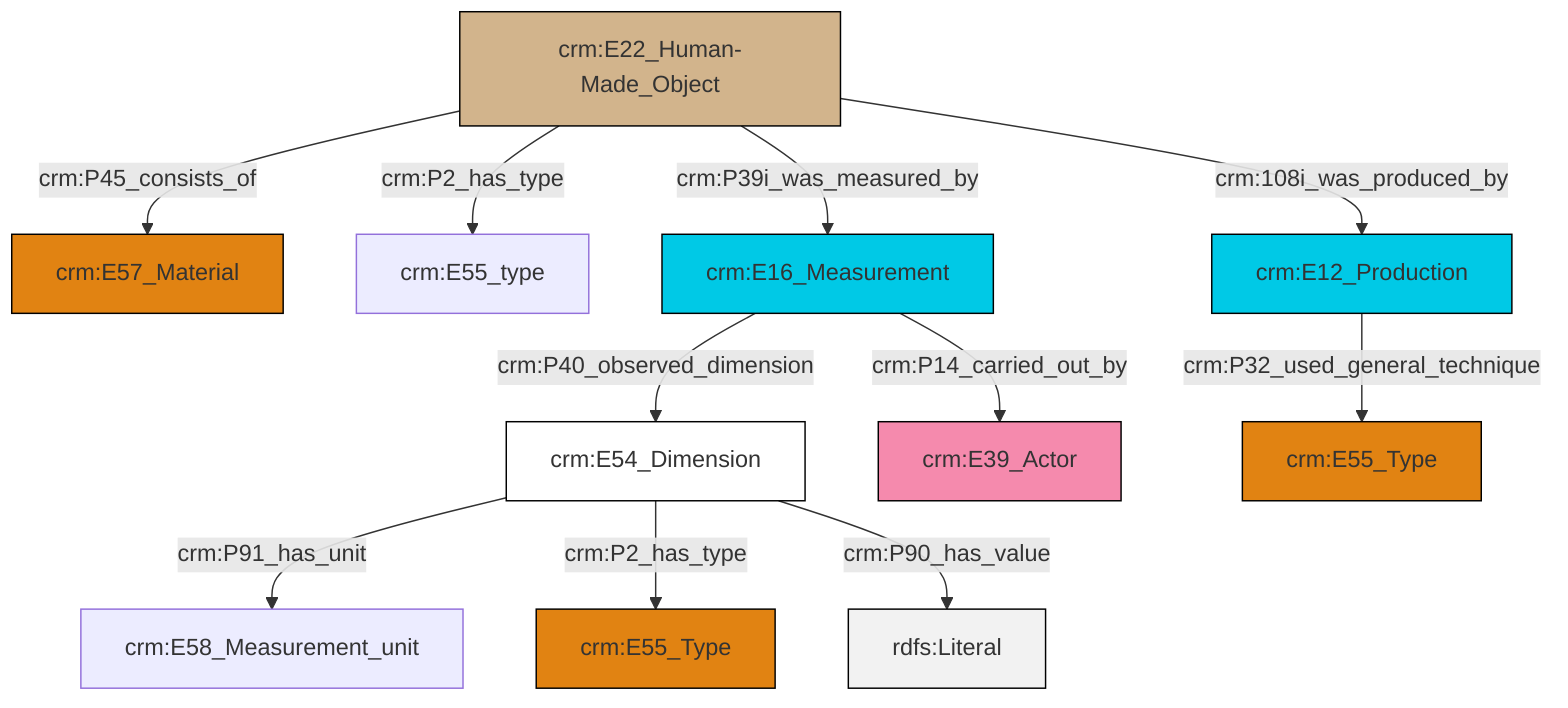graph TD
classDef Literal fill:#f2f2f2,stroke:#000000;
classDef CRM_Entity fill:#FFFFFF,stroke:#000000;
classDef Temporal_Entity fill:#00C9E6, stroke:#000000;
classDef Type fill:#E18312, stroke:#000000;
classDef Time-Span fill:#2C9C91, stroke:#000000;
classDef Appellation fill:#FFEB7F, stroke:#000000;
classDef Place fill:#008836, stroke:#000000;
classDef Persistent_Item fill:#B266B2, stroke:#000000;
classDef Conceptual_Object fill:#FFD700, stroke:#000000;
classDef Physical_Thing fill:#D2B48C, stroke:#000000;
classDef Actor fill:#f58aad, stroke:#000000;
classDef PC_Classes fill:#4ce600, stroke:#000000;
classDef Multi fill:#cccccc,stroke:#000000;

0["crm:E16_Measurement"]:::Temporal_Entity -->|crm:P40_observed_dimension| 1["crm:E54_Dimension"]:::CRM_Entity
1["crm:E54_Dimension"]:::CRM_Entity -->|crm:P91_has_unit| 3["crm:E58_Measurement_unit"]:::Default
7["crm:E12_Production"]:::Temporal_Entity -->|crm:P32_used_general_technique| 8["crm:E55_Type"]:::Type
9["crm:E22_Human-Made_Object"]:::Physical_Thing -->|crm:P45_consists_of| 10["crm:E57_Material"]:::Type
0["crm:E16_Measurement"]:::Temporal_Entity -->|crm:P14_carried_out_by| 14["crm:E39_Actor"]:::Actor
1["crm:E54_Dimension"]:::CRM_Entity -->|crm:P2_has_type| 5["crm:E55_Type"]:::Type
9["crm:E22_Human-Made_Object"]:::Physical_Thing -->|crm:P2_has_type| 12["crm:E55_type"]:::Default
9["crm:E22_Human-Made_Object"]:::Physical_Thing -->|crm:P39i_was_measured_by| 0["crm:E16_Measurement"]:::Temporal_Entity
1["crm:E54_Dimension"]:::CRM_Entity -->|crm:P90_has_value| 18[rdfs:Literal]:::Literal
9["crm:E22_Human-Made_Object"]:::Physical_Thing -->|crm:108i_was_produced_by| 7["crm:E12_Production"]:::Temporal_Entity